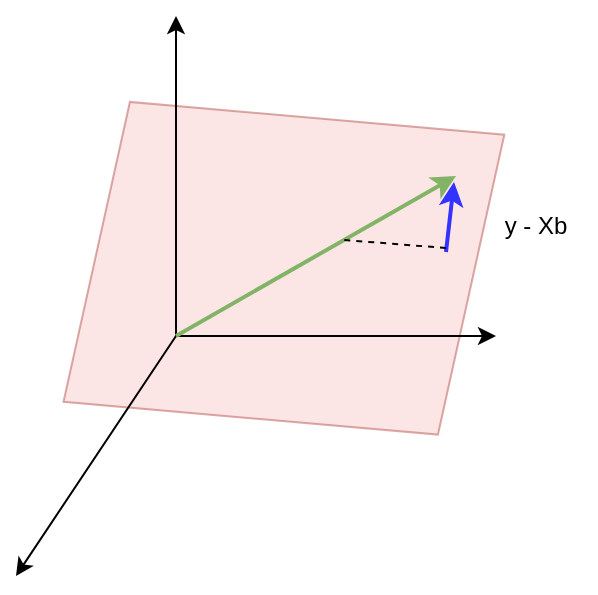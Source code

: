 <mxfile version="24.6.5" type="device">
  <diagram name="페이지-1" id="_2QM_npzIGKCynRWdh93">
    <mxGraphModel dx="984" dy="569" grid="1" gridSize="10" guides="1" tooltips="1" connect="1" arrows="1" fold="1" page="1" pageScale="1" pageWidth="827" pageHeight="1169" math="0" shadow="0">
      <root>
        <mxCell id="0" />
        <mxCell id="1" parent="0" />
        <mxCell id="ejIMZjyYeBHv4LajQtUb-10" value="" style="group" vertex="1" connectable="0" parent="1">
          <mxGeometry x="280" y="120" width="290" height="280" as="geometry" />
        </mxCell>
        <mxCell id="ejIMZjyYeBHv4LajQtUb-4" value="" style="shape=parallelogram;perimeter=parallelogramPerimeter;whiteSpace=wrap;html=1;fixedSize=1;rotation=-175;opacity=50;fillColor=#f8cecc;strokeColor=#b85450;" vertex="1" parent="ejIMZjyYeBHv4LajQtUb-10">
          <mxGeometry x="30" y="50" width="207.92" height="152.27" as="geometry" />
        </mxCell>
        <mxCell id="ejIMZjyYeBHv4LajQtUb-1" value="" style="endArrow=classic;html=1;rounded=0;" edge="1" parent="ejIMZjyYeBHv4LajQtUb-10">
          <mxGeometry width="50" height="50" relative="1" as="geometry">
            <mxPoint x="80" y="160" as="sourcePoint" />
            <mxPoint x="240" y="160" as="targetPoint" />
          </mxGeometry>
        </mxCell>
        <mxCell id="ejIMZjyYeBHv4LajQtUb-2" value="" style="endArrow=classic;html=1;rounded=0;" edge="1" parent="ejIMZjyYeBHv4LajQtUb-10">
          <mxGeometry width="50" height="50" relative="1" as="geometry">
            <mxPoint x="80" y="160" as="sourcePoint" />
            <mxPoint y="280" as="targetPoint" />
          </mxGeometry>
        </mxCell>
        <mxCell id="ejIMZjyYeBHv4LajQtUb-3" value="" style="endArrow=classic;html=1;rounded=0;" edge="1" parent="ejIMZjyYeBHv4LajQtUb-10">
          <mxGeometry width="50" height="50" relative="1" as="geometry">
            <mxPoint x="80" y="160" as="sourcePoint" />
            <mxPoint x="80" as="targetPoint" />
          </mxGeometry>
        </mxCell>
        <mxCell id="ejIMZjyYeBHv4LajQtUb-5" value="" style="endArrow=classic;html=1;rounded=0;strokeWidth=2;fillColor=#d5e8d4;strokeColor=#82b366;" edge="1" parent="ejIMZjyYeBHv4LajQtUb-10">
          <mxGeometry width="50" height="50" relative="1" as="geometry">
            <mxPoint x="80" y="160" as="sourcePoint" />
            <mxPoint x="220" y="80" as="targetPoint" />
          </mxGeometry>
        </mxCell>
        <mxCell id="ejIMZjyYeBHv4LajQtUb-6" value="" style="endArrow=classic;html=1;strokeWidth=2;rounded=0;strokeColor=#3333FF;endFill=1;" edge="1" parent="ejIMZjyYeBHv4LajQtUb-10">
          <mxGeometry width="50" height="50" relative="1" as="geometry">
            <mxPoint x="215" y="118" as="sourcePoint" />
            <mxPoint x="219" y="83" as="targetPoint" />
          </mxGeometry>
        </mxCell>
        <mxCell id="ejIMZjyYeBHv4LajQtUb-7" value="" style="endArrow=none;html=1;rounded=0;endFill=0;dashed=1;" edge="1" parent="ejIMZjyYeBHv4LajQtUb-10">
          <mxGeometry width="50" height="50" relative="1" as="geometry">
            <mxPoint x="215" y="116" as="sourcePoint" />
            <mxPoint x="164" y="112" as="targetPoint" />
          </mxGeometry>
        </mxCell>
        <mxCell id="ejIMZjyYeBHv4LajQtUb-9" value="y - Xb" style="text;html=1;align=center;verticalAlign=middle;whiteSpace=wrap;rounded=0;" vertex="1" parent="ejIMZjyYeBHv4LajQtUb-10">
          <mxGeometry x="230.0" y="90" width="60" height="30" as="geometry" />
        </mxCell>
      </root>
    </mxGraphModel>
  </diagram>
</mxfile>
